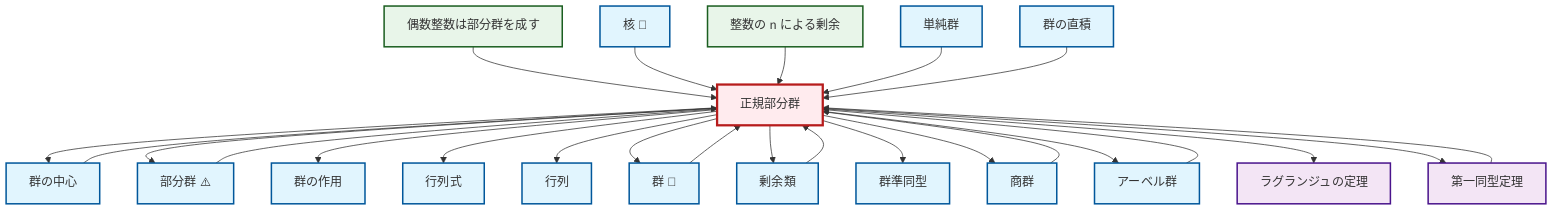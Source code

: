 graph TD
    classDef definition fill:#e1f5fe,stroke:#01579b,stroke-width:2px
    classDef theorem fill:#f3e5f5,stroke:#4a148c,stroke-width:2px
    classDef axiom fill:#fff3e0,stroke:#e65100,stroke-width:2px
    classDef example fill:#e8f5e9,stroke:#1b5e20,stroke-width:2px
    classDef current fill:#ffebee,stroke:#b71c1c,stroke-width:3px
    ex-quotient-integers-mod-n["整数の n による剰余"]:::example
    def-center-of-group["群の中心"]:::definition
    def-group["群 📝"]:::definition
    def-determinant["行列式"]:::definition
    def-coset["剰余類"]:::definition
    def-matrix["行列"]:::definition
    def-group-action["群の作用"]:::definition
    def-quotient-group["商群"]:::definition
    thm-lagrange["ラグランジュの定理"]:::theorem
    def-simple-group["単純群"]:::definition
    def-abelian-group["アーベル群"]:::definition
    ex-even-integers-subgroup["偶数整数は部分群を成す"]:::example
    thm-first-isomorphism["第一同型定理"]:::theorem
    def-direct-product["群の直積"]:::definition
    def-subgroup["部分群 ⚠️"]:::definition
    def-homomorphism["群準同型"]:::definition
    def-kernel["核 📝"]:::definition
    def-normal-subgroup["正規部分群"]:::definition
    ex-even-integers-subgroup --> def-normal-subgroup
    def-normal-subgroup --> def-center-of-group
    def-normal-subgroup --> def-subgroup
    def-normal-subgroup --> def-group-action
    def-group --> def-normal-subgroup
    thm-first-isomorphism --> def-normal-subgroup
    def-kernel --> def-normal-subgroup
    def-normal-subgroup --> def-determinant
    def-normal-subgroup --> def-matrix
    def-normal-subgroup --> def-group
    def-center-of-group --> def-normal-subgroup
    def-subgroup --> def-normal-subgroup
    def-coset --> def-normal-subgroup
    def-normal-subgroup --> def-coset
    def-normal-subgroup --> def-homomorphism
    ex-quotient-integers-mod-n --> def-normal-subgroup
    def-normal-subgroup --> def-quotient-group
    def-simple-group --> def-normal-subgroup
    def-normal-subgroup --> def-abelian-group
    def-abelian-group --> def-normal-subgroup
    def-normal-subgroup --> thm-lagrange
    def-normal-subgroup --> thm-first-isomorphism
    def-quotient-group --> def-normal-subgroup
    def-direct-product --> def-normal-subgroup
    class def-normal-subgroup current